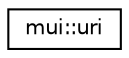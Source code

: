 digraph "Graphical Class Hierarchy"
{
 // LATEX_PDF_SIZE
  edge [fontname="Helvetica",fontsize="10",labelfontname="Helvetica",labelfontsize="10"];
  node [fontname="Helvetica",fontsize="10",shape=record];
  rankdir="LR";
  Node0 [label="mui::uri",height=0.2,width=0.4,color="black", fillcolor="white", style="filled",URL="$classmui_1_1uri.html",tooltip=" "];
}
